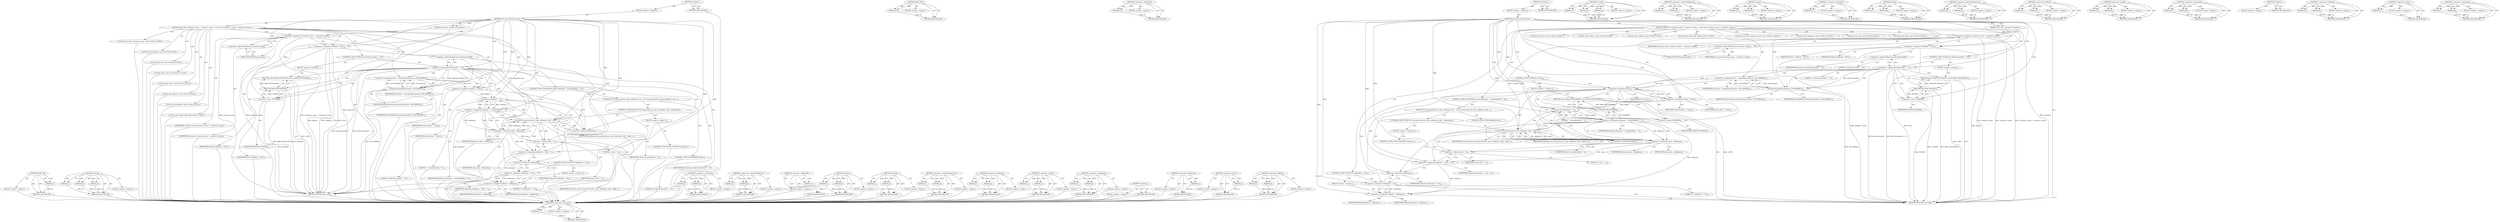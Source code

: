 digraph "&lt;operator&gt;.subtraction" {
vulnerable_127 [label=<(METHOD,ERR_PTR)>];
vulnerable_128 [label=<(PARAM,p1)>];
vulnerable_129 [label=<(BLOCK,&lt;empty&gt;,&lt;empty&gt;)>];
vulnerable_130 [label=<(METHOD_RETURN,ANY)>];
vulnerable_149 [label=<(METHOD,strncmp)>];
vulnerable_150 [label=<(PARAM,p1)>];
vulnerable_151 [label=<(PARAM,p2)>];
vulnerable_152 [label=<(PARAM,p3)>];
vulnerable_153 [label=<(BLOCK,&lt;empty&gt;,&lt;empty&gt;)>];
vulnerable_154 [label=<(METHOD_RETURN,ANY)>];
vulnerable_6 [label=<(METHOD,&lt;global&gt;)<SUB>1</SUB>>];
vulnerable_7 [label=<(BLOCK,&lt;empty&gt;,&lt;empty&gt;)<SUB>1</SUB>>];
vulnerable_8 [label=<(METHOD,drm_load_edid_firmware)<SUB>1</SUB>>];
vulnerable_9 [label=<(PARAM,struct drm_connector *connector)<SUB>1</SUB>>];
vulnerable_10 [label=<(BLOCK,{
	const char *connector_name = connector-&gt;name...,{
	const char *connector_name = connector-&gt;name...)<SUB>2</SUB>>];
vulnerable_11 [label="<(LOCAL,const char* connector_name: char*)<SUB>3</SUB>>"];
vulnerable_12 [label=<(&lt;operator&gt;.assignment,*connector_name = connector-&gt;name)<SUB>3</SUB>>];
vulnerable_13 [label=<(IDENTIFIER,connector_name,*connector_name = connector-&gt;name)<SUB>3</SUB>>];
vulnerable_14 [label=<(&lt;operator&gt;.indirectFieldAccess,connector-&gt;name)<SUB>3</SUB>>];
vulnerable_15 [label=<(IDENTIFIER,connector,*connector_name = connector-&gt;name)<SUB>3</SUB>>];
vulnerable_16 [label=<(FIELD_IDENTIFIER,name,name)<SUB>3</SUB>>];
vulnerable_17 [label="<(LOCAL,char* edidname: char*)<SUB>4</SUB>>"];
vulnerable_18 [label="<(LOCAL,char* last: char*)<SUB>4</SUB>>"];
vulnerable_19 [label="<(LOCAL,char* colon: char*)<SUB>4</SUB>>"];
vulnerable_20 [label="<(LOCAL,char* fwstr: char*)<SUB>4</SUB>>"];
vulnerable_21 [label="<(LOCAL,char* edidstr: char*)<SUB>4</SUB>>"];
vulnerable_22 [label="<(LOCAL,char* fallback: char*)<SUB>4</SUB>>"];
vulnerable_23 [label=<(&lt;operator&gt;.assignment,*fallback = NULL)<SUB>4</SUB>>];
vulnerable_24 [label=<(IDENTIFIER,fallback,*fallback = NULL)<SUB>4</SUB>>];
vulnerable_25 [label=<(IDENTIFIER,NULL,*fallback = NULL)<SUB>4</SUB>>];
vulnerable_26 [label="<(LOCAL,struct edid* edid: edid*)<SUB>5</SUB>>"];
vulnerable_27 [label=<(CONTROL_STRUCTURE,IF,if (edid_firmware[0] == '\0'))<SUB>7</SUB>>];
vulnerable_28 [label=<(&lt;operator&gt;.equals,edid_firmware[0] == '\0')<SUB>7</SUB>>];
vulnerable_29 [label=<(&lt;operator&gt;.indirectIndexAccess,edid_firmware[0])<SUB>7</SUB>>];
vulnerable_30 [label=<(IDENTIFIER,edid_firmware,edid_firmware[0] == '\0')<SUB>7</SUB>>];
vulnerable_31 [label=<(LITERAL,0,edid_firmware[0] == '\0')<SUB>7</SUB>>];
vulnerable_32 [label=<(LITERAL,'\0',edid_firmware[0] == '\0')<SUB>7</SUB>>];
vulnerable_33 [label=<(BLOCK,&lt;empty&gt;,&lt;empty&gt;)<SUB>8</SUB>>];
vulnerable_34 [label=<(RETURN,return ERR_PTR(-ENOENT);,return ERR_PTR(-ENOENT);)<SUB>8</SUB>>];
vulnerable_35 [label=<(ERR_PTR,ERR_PTR(-ENOENT))<SUB>8</SUB>>];
vulnerable_36 [label=<(&lt;operator&gt;.minus,-ENOENT)<SUB>8</SUB>>];
vulnerable_37 [label=<(IDENTIFIER,ENOENT,-ENOENT)<SUB>8</SUB>>];
vulnerable_38 [label=<(&lt;operator&gt;.assignment,fwstr = kstrdup(edid_firmware, GFP_KERNEL))<SUB>18</SUB>>];
vulnerable_39 [label=<(IDENTIFIER,fwstr,fwstr = kstrdup(edid_firmware, GFP_KERNEL))<SUB>18</SUB>>];
vulnerable_40 [label=<(kstrdup,kstrdup(edid_firmware, GFP_KERNEL))<SUB>18</SUB>>];
vulnerable_41 [label=<(IDENTIFIER,edid_firmware,kstrdup(edid_firmware, GFP_KERNEL))<SUB>18</SUB>>];
vulnerable_42 [label=<(IDENTIFIER,GFP_KERNEL,kstrdup(edid_firmware, GFP_KERNEL))<SUB>18</SUB>>];
vulnerable_43 [label=<(&lt;operator&gt;.assignment,edidstr = fwstr)<SUB>19</SUB>>];
vulnerable_44 [label=<(IDENTIFIER,edidstr,edidstr = fwstr)<SUB>19</SUB>>];
vulnerable_45 [label=<(IDENTIFIER,fwstr,edidstr = fwstr)<SUB>19</SUB>>];
vulnerable_46 [label=<(CONTROL_STRUCTURE,WHILE,while ((edidname = strsep(&amp;edidstr, &quot;,&quot;))))<SUB>21</SUB>>];
vulnerable_47 [label=<(&lt;operator&gt;.assignment,edidname = strsep(&amp;edidstr, &quot;,&quot;))<SUB>21</SUB>>];
vulnerable_48 [label=<(IDENTIFIER,edidname,edidname = strsep(&amp;edidstr, &quot;,&quot;))<SUB>21</SUB>>];
vulnerable_49 [label=<(strsep,strsep(&amp;edidstr, &quot;,&quot;))<SUB>21</SUB>>];
vulnerable_50 [label=<(&lt;operator&gt;.addressOf,&amp;edidstr)<SUB>21</SUB>>];
vulnerable_51 [label=<(IDENTIFIER,edidstr,strsep(&amp;edidstr, &quot;,&quot;))<SUB>21</SUB>>];
vulnerable_52 [label=<(LITERAL,&quot;,&quot;,strsep(&amp;edidstr, &quot;,&quot;))<SUB>21</SUB>>];
vulnerable_53 [label=<(BLOCK,{
			if (strncmp(connector_name, edidname, colo...,{
			if (strncmp(connector_name, edidname, colo...)<SUB>21</SUB>>];
vulnerable_54 [label=<(CONTROL_STRUCTURE,IF,if (strncmp(connector_name, edidname, colon - edidname)))<SUB>22</SUB>>];
vulnerable_55 [label=<(strncmp,strncmp(connector_name, edidname, colon - edidn...)<SUB>22</SUB>>];
vulnerable_56 [label=<(IDENTIFIER,connector_name,strncmp(connector_name, edidname, colon - edidn...)<SUB>22</SUB>>];
vulnerable_57 [label=<(IDENTIFIER,edidname,strncmp(connector_name, edidname, colon - edidn...)<SUB>22</SUB>>];
vulnerable_58 [label=<(&lt;operator&gt;.subtraction,colon - edidname)<SUB>22</SUB>>];
vulnerable_59 [label=<(IDENTIFIER,colon,colon - edidname)<SUB>22</SUB>>];
vulnerable_60 [label=<(IDENTIFIER,edidname,colon - edidname)<SUB>22</SUB>>];
vulnerable_61 [label=<(BLOCK,&lt;empty&gt;,&lt;empty&gt;)<SUB>23</SUB>>];
vulnerable_62 [label=<(CONTROL_STRUCTURE,CONTINUE,continue;)<SUB>23</SUB>>];
vulnerable_63 [label=<(&lt;operator&gt;.assignment,edidname = colon + 1)<SUB>24</SUB>>];
vulnerable_64 [label=<(IDENTIFIER,edidname,edidname = colon + 1)<SUB>24</SUB>>];
vulnerable_65 [label=<(&lt;operator&gt;.addition,colon + 1)<SUB>24</SUB>>];
vulnerable_66 [label=<(IDENTIFIER,colon,colon + 1)<SUB>24</SUB>>];
vulnerable_67 [label=<(LITERAL,1,colon + 1)<SUB>24</SUB>>];
vulnerable_68 [label=<(CONTROL_STRUCTURE,BREAK,break;)<SUB>25</SUB>>];
vulnerable_69 [label=<(CONTROL_STRUCTURE,IF,if (*edidname != '\0'))<SUB>28</SUB>>];
vulnerable_70 [label=<(&lt;operator&gt;.notEquals,*edidname != '\0')<SUB>28</SUB>>];
vulnerable_71 [label=<(&lt;operator&gt;.indirection,*edidname)<SUB>28</SUB>>];
vulnerable_72 [label=<(IDENTIFIER,edidname,*edidname != '\0')<SUB>28</SUB>>];
vulnerable_73 [label=<(LITERAL,'\0',*edidname != '\0')<SUB>28</SUB>>];
vulnerable_74 [label=<(BLOCK,&lt;empty&gt;,&lt;empty&gt;)<SUB>29</SUB>>];
vulnerable_75 [label=<(&lt;operator&gt;.assignment,fallback = edidname)<SUB>29</SUB>>];
vulnerable_76 [label=<(IDENTIFIER,fallback,fallback = edidname)<SUB>29</SUB>>];
vulnerable_77 [label=<(IDENTIFIER,edidname,fallback = edidname)<SUB>29</SUB>>];
vulnerable_78 [label=<(METHOD_RETURN,struct edid)<SUB>1</SUB>>];
vulnerable_80 [label=<(METHOD_RETURN,ANY)<SUB>1</SUB>>];
vulnerable_155 [label=<(METHOD,&lt;operator&gt;.subtraction)>];
vulnerable_156 [label=<(PARAM,p1)>];
vulnerable_157 [label=<(PARAM,p2)>];
vulnerable_158 [label=<(BLOCK,&lt;empty&gt;,&lt;empty&gt;)>];
vulnerable_159 [label=<(METHOD_RETURN,ANY)>];
vulnerable_112 [label=<(METHOD,&lt;operator&gt;.indirectFieldAccess)>];
vulnerable_113 [label=<(PARAM,p1)>];
vulnerable_114 [label=<(PARAM,p2)>];
vulnerable_115 [label=<(BLOCK,&lt;empty&gt;,&lt;empty&gt;)>];
vulnerable_116 [label=<(METHOD_RETURN,ANY)>];
vulnerable_145 [label=<(METHOD,&lt;operator&gt;.addressOf)>];
vulnerable_146 [label=<(PARAM,p1)>];
vulnerable_147 [label=<(BLOCK,&lt;empty&gt;,&lt;empty&gt;)>];
vulnerable_148 [label=<(METHOD_RETURN,ANY)>];
vulnerable_140 [label=<(METHOD,strsep)>];
vulnerable_141 [label=<(PARAM,p1)>];
vulnerable_142 [label=<(PARAM,p2)>];
vulnerable_143 [label=<(BLOCK,&lt;empty&gt;,&lt;empty&gt;)>];
vulnerable_144 [label=<(METHOD_RETURN,ANY)>];
vulnerable_135 [label=<(METHOD,kstrdup)>];
vulnerable_136 [label=<(PARAM,p1)>];
vulnerable_137 [label=<(PARAM,p2)>];
vulnerable_138 [label=<(BLOCK,&lt;empty&gt;,&lt;empty&gt;)>];
vulnerable_139 [label=<(METHOD_RETURN,ANY)>];
vulnerable_122 [label=<(METHOD,&lt;operator&gt;.indirectIndexAccess)>];
vulnerable_123 [label=<(PARAM,p1)>];
vulnerable_124 [label=<(PARAM,p2)>];
vulnerable_125 [label=<(BLOCK,&lt;empty&gt;,&lt;empty&gt;)>];
vulnerable_126 [label=<(METHOD_RETURN,ANY)>];
vulnerable_165 [label=<(METHOD,&lt;operator&gt;.notEquals)>];
vulnerable_166 [label=<(PARAM,p1)>];
vulnerable_167 [label=<(PARAM,p2)>];
vulnerable_168 [label=<(BLOCK,&lt;empty&gt;,&lt;empty&gt;)>];
vulnerable_169 [label=<(METHOD_RETURN,ANY)>];
vulnerable_117 [label=<(METHOD,&lt;operator&gt;.equals)>];
vulnerable_118 [label=<(PARAM,p1)>];
vulnerable_119 [label=<(PARAM,p2)>];
vulnerable_120 [label=<(BLOCK,&lt;empty&gt;,&lt;empty&gt;)>];
vulnerable_121 [label=<(METHOD_RETURN,ANY)>];
vulnerable_107 [label=<(METHOD,&lt;operator&gt;.assignment)>];
vulnerable_108 [label=<(PARAM,p1)>];
vulnerable_109 [label=<(PARAM,p2)>];
vulnerable_110 [label=<(BLOCK,&lt;empty&gt;,&lt;empty&gt;)>];
vulnerable_111 [label=<(METHOD_RETURN,ANY)>];
vulnerable_101 [label=<(METHOD,&lt;global&gt;)<SUB>1</SUB>>];
vulnerable_102 [label=<(BLOCK,&lt;empty&gt;,&lt;empty&gt;)>];
vulnerable_103 [label=<(METHOD_RETURN,ANY)>];
vulnerable_170 [label=<(METHOD,&lt;operator&gt;.indirection)>];
vulnerable_171 [label=<(PARAM,p1)>];
vulnerable_172 [label=<(BLOCK,&lt;empty&gt;,&lt;empty&gt;)>];
vulnerable_173 [label=<(METHOD_RETURN,ANY)>];
vulnerable_131 [label=<(METHOD,&lt;operator&gt;.minus)>];
vulnerable_132 [label=<(PARAM,p1)>];
vulnerable_133 [label=<(BLOCK,&lt;empty&gt;,&lt;empty&gt;)>];
vulnerable_134 [label=<(METHOD_RETURN,ANY)>];
vulnerable_160 [label=<(METHOD,&lt;operator&gt;.addition)>];
vulnerable_161 [label=<(PARAM,p1)>];
vulnerable_162 [label=<(PARAM,p2)>];
vulnerable_163 [label=<(BLOCK,&lt;empty&gt;,&lt;empty&gt;)>];
vulnerable_164 [label=<(METHOD_RETURN,ANY)>];
fixed_182 [label=<(METHOD,&lt;operator&gt;.indirection)>];
fixed_183 [label=<(PARAM,p1)>];
fixed_184 [label=<(BLOCK,&lt;empty&gt;,&lt;empty&gt;)>];
fixed_185 [label=<(METHOD_RETURN,ANY)>];
fixed_135 [label=<(METHOD,ERR_PTR)>];
fixed_136 [label=<(PARAM,p1)>];
fixed_137 [label=<(BLOCK,&lt;empty&gt;,&lt;empty&gt;)>];
fixed_138 [label=<(METHOD_RETURN,ANY)>];
fixed_157 [label=<(METHOD,&lt;operator&gt;.addressOf)>];
fixed_158 [label=<(PARAM,p1)>];
fixed_159 [label=<(BLOCK,&lt;empty&gt;,&lt;empty&gt;)>];
fixed_160 [label=<(METHOD_RETURN,ANY)>];
fixed_6 [label=<(METHOD,&lt;global&gt;)<SUB>1</SUB>>];
fixed_7 [label=<(BLOCK,&lt;empty&gt;,&lt;empty&gt;)<SUB>1</SUB>>];
fixed_8 [label=<(METHOD,drm_load_edid_firmware)<SUB>1</SUB>>];
fixed_9 [label=<(PARAM,struct drm_connector *connector)<SUB>1</SUB>>];
fixed_10 [label=<(BLOCK,{
	const char *connector_name = connector-&gt;name...,{
	const char *connector_name = connector-&gt;name...)<SUB>2</SUB>>];
fixed_11 [label="<(LOCAL,const char* connector_name: char*)<SUB>3</SUB>>"];
fixed_12 [label=<(&lt;operator&gt;.assignment,*connector_name = connector-&gt;name)<SUB>3</SUB>>];
fixed_13 [label=<(IDENTIFIER,connector_name,*connector_name = connector-&gt;name)<SUB>3</SUB>>];
fixed_14 [label=<(&lt;operator&gt;.indirectFieldAccess,connector-&gt;name)<SUB>3</SUB>>];
fixed_15 [label=<(IDENTIFIER,connector,*connector_name = connector-&gt;name)<SUB>3</SUB>>];
fixed_16 [label=<(FIELD_IDENTIFIER,name,name)<SUB>3</SUB>>];
fixed_17 [label="<(LOCAL,char* edidname: char*)<SUB>4</SUB>>"];
fixed_18 [label="<(LOCAL,char* last: char*)<SUB>4</SUB>>"];
fixed_19 [label="<(LOCAL,char* colon: char*)<SUB>4</SUB>>"];
fixed_20 [label="<(LOCAL,char* fwstr: char*)<SUB>4</SUB>>"];
fixed_21 [label="<(LOCAL,char* edidstr: char*)<SUB>4</SUB>>"];
fixed_22 [label="<(LOCAL,char* fallback: char*)<SUB>4</SUB>>"];
fixed_23 [label=<(&lt;operator&gt;.assignment,*fallback = NULL)<SUB>4</SUB>>];
fixed_24 [label=<(IDENTIFIER,fallback,*fallback = NULL)<SUB>4</SUB>>];
fixed_25 [label=<(IDENTIFIER,NULL,*fallback = NULL)<SUB>4</SUB>>];
fixed_26 [label="<(LOCAL,struct edid* edid: edid*)<SUB>5</SUB>>"];
fixed_27 [label=<(CONTROL_STRUCTURE,IF,if (edid_firmware[0] == '\0'))<SUB>7</SUB>>];
fixed_28 [label=<(&lt;operator&gt;.equals,edid_firmware[0] == '\0')<SUB>7</SUB>>];
fixed_29 [label=<(&lt;operator&gt;.indirectIndexAccess,edid_firmware[0])<SUB>7</SUB>>];
fixed_30 [label=<(IDENTIFIER,edid_firmware,edid_firmware[0] == '\0')<SUB>7</SUB>>];
fixed_31 [label=<(LITERAL,0,edid_firmware[0] == '\0')<SUB>7</SUB>>];
fixed_32 [label=<(LITERAL,'\0',edid_firmware[0] == '\0')<SUB>7</SUB>>];
fixed_33 [label=<(BLOCK,&lt;empty&gt;,&lt;empty&gt;)<SUB>8</SUB>>];
fixed_34 [label=<(RETURN,return ERR_PTR(-ENOENT);,return ERR_PTR(-ENOENT);)<SUB>8</SUB>>];
fixed_35 [label=<(ERR_PTR,ERR_PTR(-ENOENT))<SUB>8</SUB>>];
fixed_36 [label=<(&lt;operator&gt;.minus,-ENOENT)<SUB>8</SUB>>];
fixed_37 [label=<(IDENTIFIER,ENOENT,-ENOENT)<SUB>8</SUB>>];
fixed_38 [label=<(&lt;operator&gt;.assignment,fwstr = kstrdup(edid_firmware, GFP_KERNEL))<SUB>18</SUB>>];
fixed_39 [label=<(IDENTIFIER,fwstr,fwstr = kstrdup(edid_firmware, GFP_KERNEL))<SUB>18</SUB>>];
fixed_40 [label=<(kstrdup,kstrdup(edid_firmware, GFP_KERNEL))<SUB>18</SUB>>];
fixed_41 [label=<(IDENTIFIER,edid_firmware,kstrdup(edid_firmware, GFP_KERNEL))<SUB>18</SUB>>];
fixed_42 [label=<(IDENTIFIER,GFP_KERNEL,kstrdup(edid_firmware, GFP_KERNEL))<SUB>18</SUB>>];
fixed_43 [label=<(CONTROL_STRUCTURE,IF,if (!fwstr))<SUB>19</SUB>>];
fixed_44 [label=<(&lt;operator&gt;.logicalNot,!fwstr)<SUB>19</SUB>>];
fixed_45 [label=<(IDENTIFIER,fwstr,!fwstr)<SUB>19</SUB>>];
fixed_46 [label=<(BLOCK,&lt;empty&gt;,&lt;empty&gt;)<SUB>20</SUB>>];
fixed_47 [label=<(RETURN,return ERR_PTR(-ENOMEM);,return ERR_PTR(-ENOMEM);)<SUB>20</SUB>>];
fixed_48 [label=<(ERR_PTR,ERR_PTR(-ENOMEM))<SUB>20</SUB>>];
fixed_49 [label=<(&lt;operator&gt;.minus,-ENOMEM)<SUB>20</SUB>>];
fixed_50 [label=<(IDENTIFIER,ENOMEM,-ENOMEM)<SUB>20</SUB>>];
fixed_51 [label=<(&lt;operator&gt;.assignment,edidstr = fwstr)<SUB>21</SUB>>];
fixed_52 [label=<(IDENTIFIER,edidstr,edidstr = fwstr)<SUB>21</SUB>>];
fixed_53 [label=<(IDENTIFIER,fwstr,edidstr = fwstr)<SUB>21</SUB>>];
fixed_54 [label=<(CONTROL_STRUCTURE,WHILE,while ((edidname = strsep(&amp;edidstr, &quot;,&quot;))))<SUB>23</SUB>>];
fixed_55 [label=<(&lt;operator&gt;.assignment,edidname = strsep(&amp;edidstr, &quot;,&quot;))<SUB>23</SUB>>];
fixed_56 [label=<(IDENTIFIER,edidname,edidname = strsep(&amp;edidstr, &quot;,&quot;))<SUB>23</SUB>>];
fixed_57 [label=<(strsep,strsep(&amp;edidstr, &quot;,&quot;))<SUB>23</SUB>>];
fixed_58 [label=<(&lt;operator&gt;.addressOf,&amp;edidstr)<SUB>23</SUB>>];
fixed_59 [label=<(IDENTIFIER,edidstr,strsep(&amp;edidstr, &quot;,&quot;))<SUB>23</SUB>>];
fixed_60 [label=<(LITERAL,&quot;,&quot;,strsep(&amp;edidstr, &quot;,&quot;))<SUB>23</SUB>>];
fixed_61 [label=<(BLOCK,{
			if (strncmp(connector_name, edidname, colo...,{
			if (strncmp(connector_name, edidname, colo...)<SUB>23</SUB>>];
fixed_62 [label=<(CONTROL_STRUCTURE,IF,if (strncmp(connector_name, edidname, colon - edidname)))<SUB>24</SUB>>];
fixed_63 [label=<(strncmp,strncmp(connector_name, edidname, colon - edidn...)<SUB>24</SUB>>];
fixed_64 [label=<(IDENTIFIER,connector_name,strncmp(connector_name, edidname, colon - edidn...)<SUB>24</SUB>>];
fixed_65 [label=<(IDENTIFIER,edidname,strncmp(connector_name, edidname, colon - edidn...)<SUB>24</SUB>>];
fixed_66 [label=<(&lt;operator&gt;.subtraction,colon - edidname)<SUB>24</SUB>>];
fixed_67 [label=<(IDENTIFIER,colon,colon - edidname)<SUB>24</SUB>>];
fixed_68 [label=<(IDENTIFIER,edidname,colon - edidname)<SUB>24</SUB>>];
fixed_69 [label=<(BLOCK,&lt;empty&gt;,&lt;empty&gt;)<SUB>25</SUB>>];
fixed_70 [label=<(CONTROL_STRUCTURE,CONTINUE,continue;)<SUB>25</SUB>>];
fixed_71 [label=<(&lt;operator&gt;.assignment,edidname = colon + 1)<SUB>26</SUB>>];
fixed_72 [label=<(IDENTIFIER,edidname,edidname = colon + 1)<SUB>26</SUB>>];
fixed_73 [label=<(&lt;operator&gt;.addition,colon + 1)<SUB>26</SUB>>];
fixed_74 [label=<(IDENTIFIER,colon,colon + 1)<SUB>26</SUB>>];
fixed_75 [label=<(LITERAL,1,colon + 1)<SUB>26</SUB>>];
fixed_76 [label=<(CONTROL_STRUCTURE,BREAK,break;)<SUB>27</SUB>>];
fixed_77 [label=<(CONTROL_STRUCTURE,IF,if (*edidname != '\0'))<SUB>30</SUB>>];
fixed_78 [label=<(&lt;operator&gt;.notEquals,*edidname != '\0')<SUB>30</SUB>>];
fixed_79 [label=<(&lt;operator&gt;.indirection,*edidname)<SUB>30</SUB>>];
fixed_80 [label=<(IDENTIFIER,edidname,*edidname != '\0')<SUB>30</SUB>>];
fixed_81 [label=<(LITERAL,'\0',*edidname != '\0')<SUB>30</SUB>>];
fixed_82 [label=<(BLOCK,&lt;empty&gt;,&lt;empty&gt;)<SUB>31</SUB>>];
fixed_83 [label=<(&lt;operator&gt;.assignment,fallback = edidname)<SUB>31</SUB>>];
fixed_84 [label=<(IDENTIFIER,fallback,fallback = edidname)<SUB>31</SUB>>];
fixed_85 [label=<(IDENTIFIER,edidname,fallback = edidname)<SUB>31</SUB>>];
fixed_86 [label=<(METHOD_RETURN,struct edid)<SUB>1</SUB>>];
fixed_88 [label=<(METHOD_RETURN,ANY)<SUB>1</SUB>>];
fixed_161 [label=<(METHOD,strncmp)>];
fixed_162 [label=<(PARAM,p1)>];
fixed_163 [label=<(PARAM,p2)>];
fixed_164 [label=<(PARAM,p3)>];
fixed_165 [label=<(BLOCK,&lt;empty&gt;,&lt;empty&gt;)>];
fixed_166 [label=<(METHOD_RETURN,ANY)>];
fixed_120 [label=<(METHOD,&lt;operator&gt;.indirectFieldAccess)>];
fixed_121 [label=<(PARAM,p1)>];
fixed_122 [label=<(PARAM,p2)>];
fixed_123 [label=<(BLOCK,&lt;empty&gt;,&lt;empty&gt;)>];
fixed_124 [label=<(METHOD_RETURN,ANY)>];
fixed_152 [label=<(METHOD,strsep)>];
fixed_153 [label=<(PARAM,p1)>];
fixed_154 [label=<(PARAM,p2)>];
fixed_155 [label=<(BLOCK,&lt;empty&gt;,&lt;empty&gt;)>];
fixed_156 [label=<(METHOD_RETURN,ANY)>];
fixed_148 [label=<(METHOD,&lt;operator&gt;.logicalNot)>];
fixed_149 [label=<(PARAM,p1)>];
fixed_150 [label=<(BLOCK,&lt;empty&gt;,&lt;empty&gt;)>];
fixed_151 [label=<(METHOD_RETURN,ANY)>];
fixed_143 [label=<(METHOD,kstrdup)>];
fixed_144 [label=<(PARAM,p1)>];
fixed_145 [label=<(PARAM,p2)>];
fixed_146 [label=<(BLOCK,&lt;empty&gt;,&lt;empty&gt;)>];
fixed_147 [label=<(METHOD_RETURN,ANY)>];
fixed_130 [label=<(METHOD,&lt;operator&gt;.indirectIndexAccess)>];
fixed_131 [label=<(PARAM,p1)>];
fixed_132 [label=<(PARAM,p2)>];
fixed_133 [label=<(BLOCK,&lt;empty&gt;,&lt;empty&gt;)>];
fixed_134 [label=<(METHOD_RETURN,ANY)>];
fixed_172 [label=<(METHOD,&lt;operator&gt;.addition)>];
fixed_173 [label=<(PARAM,p1)>];
fixed_174 [label=<(PARAM,p2)>];
fixed_175 [label=<(BLOCK,&lt;empty&gt;,&lt;empty&gt;)>];
fixed_176 [label=<(METHOD_RETURN,ANY)>];
fixed_125 [label=<(METHOD,&lt;operator&gt;.equals)>];
fixed_126 [label=<(PARAM,p1)>];
fixed_127 [label=<(PARAM,p2)>];
fixed_128 [label=<(BLOCK,&lt;empty&gt;,&lt;empty&gt;)>];
fixed_129 [label=<(METHOD_RETURN,ANY)>];
fixed_115 [label=<(METHOD,&lt;operator&gt;.assignment)>];
fixed_116 [label=<(PARAM,p1)>];
fixed_117 [label=<(PARAM,p2)>];
fixed_118 [label=<(BLOCK,&lt;empty&gt;,&lt;empty&gt;)>];
fixed_119 [label=<(METHOD_RETURN,ANY)>];
fixed_109 [label=<(METHOD,&lt;global&gt;)<SUB>1</SUB>>];
fixed_110 [label=<(BLOCK,&lt;empty&gt;,&lt;empty&gt;)>];
fixed_111 [label=<(METHOD_RETURN,ANY)>];
fixed_177 [label=<(METHOD,&lt;operator&gt;.notEquals)>];
fixed_178 [label=<(PARAM,p1)>];
fixed_179 [label=<(PARAM,p2)>];
fixed_180 [label=<(BLOCK,&lt;empty&gt;,&lt;empty&gt;)>];
fixed_181 [label=<(METHOD_RETURN,ANY)>];
fixed_139 [label=<(METHOD,&lt;operator&gt;.minus)>];
fixed_140 [label=<(PARAM,p1)>];
fixed_141 [label=<(BLOCK,&lt;empty&gt;,&lt;empty&gt;)>];
fixed_142 [label=<(METHOD_RETURN,ANY)>];
fixed_167 [label=<(METHOD,&lt;operator&gt;.subtraction)>];
fixed_168 [label=<(PARAM,p1)>];
fixed_169 [label=<(PARAM,p2)>];
fixed_170 [label=<(BLOCK,&lt;empty&gt;,&lt;empty&gt;)>];
fixed_171 [label=<(METHOD_RETURN,ANY)>];
vulnerable_127 -> vulnerable_128  [key=0, label="AST: "];
vulnerable_127 -> vulnerable_128  [key=1, label="DDG: "];
vulnerable_127 -> vulnerable_129  [key=0, label="AST: "];
vulnerable_127 -> vulnerable_130  [key=0, label="AST: "];
vulnerable_127 -> vulnerable_130  [key=1, label="CFG: "];
vulnerable_128 -> vulnerable_130  [key=0, label="DDG: p1"];
vulnerable_129 -> fixed_182  [key=0];
vulnerable_130 -> fixed_182  [key=0];
vulnerable_149 -> vulnerable_150  [key=0, label="AST: "];
vulnerable_149 -> vulnerable_150  [key=1, label="DDG: "];
vulnerable_149 -> vulnerable_153  [key=0, label="AST: "];
vulnerable_149 -> vulnerable_151  [key=0, label="AST: "];
vulnerable_149 -> vulnerable_151  [key=1, label="DDG: "];
vulnerable_149 -> vulnerable_154  [key=0, label="AST: "];
vulnerable_149 -> vulnerable_154  [key=1, label="CFG: "];
vulnerable_149 -> vulnerable_152  [key=0, label="AST: "];
vulnerable_149 -> vulnerable_152  [key=1, label="DDG: "];
vulnerable_150 -> vulnerable_154  [key=0, label="DDG: p1"];
vulnerable_151 -> vulnerable_154  [key=0, label="DDG: p2"];
vulnerable_152 -> vulnerable_154  [key=0, label="DDG: p3"];
vulnerable_153 -> fixed_182  [key=0];
vulnerable_154 -> fixed_182  [key=0];
vulnerable_6 -> vulnerable_7  [key=0, label="AST: "];
vulnerable_6 -> vulnerable_80  [key=0, label="AST: "];
vulnerable_6 -> vulnerable_80  [key=1, label="CFG: "];
vulnerable_7 -> vulnerable_8  [key=0, label="AST: "];
vulnerable_8 -> vulnerable_9  [key=0, label="AST: "];
vulnerable_8 -> vulnerable_9  [key=1, label="DDG: "];
vulnerable_8 -> vulnerable_10  [key=0, label="AST: "];
vulnerable_8 -> vulnerable_78  [key=0, label="AST: "];
vulnerable_8 -> vulnerable_16  [key=0, label="CFG: "];
vulnerable_8 -> vulnerable_23  [key=0, label="DDG: "];
vulnerable_8 -> vulnerable_43  [key=0, label="DDG: "];
vulnerable_8 -> vulnerable_28  [key=0, label="DDG: "];
vulnerable_8 -> vulnerable_40  [key=0, label="DDG: "];
vulnerable_8 -> vulnerable_63  [key=0, label="DDG: "];
vulnerable_8 -> vulnerable_70  [key=0, label="DDG: "];
vulnerable_8 -> vulnerable_75  [key=0, label="DDG: "];
vulnerable_8 -> vulnerable_49  [key=0, label="DDG: "];
vulnerable_8 -> vulnerable_55  [key=0, label="DDG: "];
vulnerable_8 -> vulnerable_65  [key=0, label="DDG: "];
vulnerable_8 -> vulnerable_36  [key=0, label="DDG: "];
vulnerable_8 -> vulnerable_58  [key=0, label="DDG: "];
vulnerable_9 -> vulnerable_78  [key=0, label="DDG: connector"];
vulnerable_9 -> vulnerable_12  [key=0, label="DDG: connector"];
vulnerable_10 -> vulnerable_11  [key=0, label="AST: "];
vulnerable_10 -> vulnerable_12  [key=0, label="AST: "];
vulnerable_10 -> vulnerable_17  [key=0, label="AST: "];
vulnerable_10 -> vulnerable_18  [key=0, label="AST: "];
vulnerable_10 -> vulnerable_19  [key=0, label="AST: "];
vulnerable_10 -> vulnerable_20  [key=0, label="AST: "];
vulnerable_10 -> vulnerable_21  [key=0, label="AST: "];
vulnerable_10 -> vulnerable_22  [key=0, label="AST: "];
vulnerable_10 -> vulnerable_23  [key=0, label="AST: "];
vulnerable_10 -> vulnerable_26  [key=0, label="AST: "];
vulnerable_10 -> vulnerable_27  [key=0, label="AST: "];
vulnerable_10 -> vulnerable_38  [key=0, label="AST: "];
vulnerable_10 -> vulnerable_43  [key=0, label="AST: "];
vulnerable_10 -> vulnerable_46  [key=0, label="AST: "];
vulnerable_10 -> vulnerable_69  [key=0, label="AST: "];
vulnerable_11 -> fixed_182  [key=0];
vulnerable_12 -> vulnerable_13  [key=0, label="AST: "];
vulnerable_12 -> vulnerable_14  [key=0, label="AST: "];
vulnerable_12 -> vulnerable_23  [key=0, label="CFG: "];
vulnerable_12 -> vulnerable_78  [key=0, label="DDG: connector_name"];
vulnerable_12 -> vulnerable_78  [key=1, label="DDG: connector-&gt;name"];
vulnerable_12 -> vulnerable_78  [key=2, label="DDG: *connector_name = connector-&gt;name"];
vulnerable_12 -> vulnerable_55  [key=0, label="DDG: connector_name"];
vulnerable_13 -> fixed_182  [key=0];
vulnerable_14 -> vulnerable_15  [key=0, label="AST: "];
vulnerable_14 -> vulnerable_16  [key=0, label="AST: "];
vulnerable_14 -> vulnerable_12  [key=0, label="CFG: "];
vulnerable_15 -> fixed_182  [key=0];
vulnerable_16 -> vulnerable_14  [key=0, label="CFG: "];
vulnerable_17 -> fixed_182  [key=0];
vulnerable_18 -> fixed_182  [key=0];
vulnerable_19 -> fixed_182  [key=0];
vulnerable_20 -> fixed_182  [key=0];
vulnerable_21 -> fixed_182  [key=0];
vulnerable_22 -> fixed_182  [key=0];
vulnerable_23 -> vulnerable_24  [key=0, label="AST: "];
vulnerable_23 -> vulnerable_25  [key=0, label="AST: "];
vulnerable_23 -> vulnerable_29  [key=0, label="CFG: "];
vulnerable_23 -> vulnerable_78  [key=0, label="DDG: fallback"];
vulnerable_23 -> vulnerable_78  [key=1, label="DDG: *fallback = NULL"];
vulnerable_23 -> vulnerable_78  [key=2, label="DDG: NULL"];
vulnerable_24 -> fixed_182  [key=0];
vulnerable_25 -> fixed_182  [key=0];
vulnerable_26 -> fixed_182  [key=0];
vulnerable_27 -> vulnerable_28  [key=0, label="AST: "];
vulnerable_27 -> vulnerable_33  [key=0, label="AST: "];
vulnerable_28 -> vulnerable_29  [key=0, label="AST: "];
vulnerable_28 -> vulnerable_32  [key=0, label="AST: "];
vulnerable_28 -> vulnerable_36  [key=0, label="CFG: "];
vulnerable_28 -> vulnerable_36  [key=1, label="CDG: "];
vulnerable_28 -> vulnerable_40  [key=0, label="CFG: "];
vulnerable_28 -> vulnerable_40  [key=1, label="DDG: edid_firmware[0]"];
vulnerable_28 -> vulnerable_40  [key=2, label="CDG: "];
vulnerable_28 -> vulnerable_78  [key=0, label="DDG: edid_firmware[0]"];
vulnerable_28 -> vulnerable_78  [key=1, label="DDG: edid_firmware[0] == '\0'"];
vulnerable_28 -> vulnerable_47  [key=0, label="CDG: "];
vulnerable_28 -> vulnerable_34  [key=0, label="CDG: "];
vulnerable_28 -> vulnerable_49  [key=0, label="CDG: "];
vulnerable_28 -> vulnerable_71  [key=0, label="CDG: "];
vulnerable_28 -> vulnerable_38  [key=0, label="CDG: "];
vulnerable_28 -> vulnerable_70  [key=0, label="CDG: "];
vulnerable_28 -> vulnerable_50  [key=0, label="CDG: "];
vulnerable_28 -> vulnerable_35  [key=0, label="CDG: "];
vulnerable_28 -> vulnerable_43  [key=0, label="CDG: "];
vulnerable_29 -> vulnerable_30  [key=0, label="AST: "];
vulnerable_29 -> vulnerable_31  [key=0, label="AST: "];
vulnerable_29 -> vulnerable_28  [key=0, label="CFG: "];
vulnerable_30 -> fixed_182  [key=0];
vulnerable_31 -> fixed_182  [key=0];
vulnerable_32 -> fixed_182  [key=0];
vulnerable_33 -> vulnerable_34  [key=0, label="AST: "];
vulnerable_34 -> vulnerable_35  [key=0, label="AST: "];
vulnerable_34 -> vulnerable_78  [key=0, label="CFG: "];
vulnerable_34 -> vulnerable_78  [key=1, label="DDG: &lt;RET&gt;"];
vulnerable_35 -> vulnerable_36  [key=0, label="AST: "];
vulnerable_35 -> vulnerable_34  [key=0, label="CFG: "];
vulnerable_35 -> vulnerable_34  [key=1, label="DDG: ERR_PTR(-ENOENT)"];
vulnerable_35 -> vulnerable_78  [key=0, label="DDG: -ENOENT"];
vulnerable_35 -> vulnerable_78  [key=1, label="DDG: ERR_PTR(-ENOENT)"];
vulnerable_36 -> vulnerable_37  [key=0, label="AST: "];
vulnerable_36 -> vulnerable_35  [key=0, label="CFG: "];
vulnerable_36 -> vulnerable_35  [key=1, label="DDG: ENOENT"];
vulnerable_36 -> vulnerable_78  [key=0, label="DDG: ENOENT"];
vulnerable_37 -> fixed_182  [key=0];
vulnerable_38 -> vulnerable_39  [key=0, label="AST: "];
vulnerable_38 -> vulnerable_40  [key=0, label="AST: "];
vulnerable_38 -> vulnerable_43  [key=0, label="CFG: "];
vulnerable_38 -> vulnerable_43  [key=1, label="DDG: fwstr"];
vulnerable_39 -> fixed_182  [key=0];
vulnerable_40 -> vulnerable_41  [key=0, label="AST: "];
vulnerable_40 -> vulnerable_42  [key=0, label="AST: "];
vulnerable_40 -> vulnerable_38  [key=0, label="CFG: "];
vulnerable_40 -> vulnerable_38  [key=1, label="DDG: edid_firmware"];
vulnerable_40 -> vulnerable_38  [key=2, label="DDG: GFP_KERNEL"];
vulnerable_40 -> vulnerable_78  [key=0, label="DDG: GFP_KERNEL"];
vulnerable_41 -> fixed_182  [key=0];
vulnerable_42 -> fixed_182  [key=0];
vulnerable_43 -> vulnerable_44  [key=0, label="AST: "];
vulnerable_43 -> vulnerable_45  [key=0, label="AST: "];
vulnerable_43 -> vulnerable_50  [key=0, label="CFG: "];
vulnerable_43 -> vulnerable_49  [key=0, label="DDG: edidstr"];
vulnerable_44 -> fixed_182  [key=0];
vulnerable_45 -> fixed_182  [key=0];
vulnerable_46 -> vulnerable_47  [key=0, label="AST: "];
vulnerable_46 -> vulnerable_53  [key=0, label="AST: "];
vulnerable_47 -> vulnerable_48  [key=0, label="AST: "];
vulnerable_47 -> vulnerable_49  [key=0, label="AST: "];
vulnerable_47 -> vulnerable_58  [key=0, label="CFG: "];
vulnerable_47 -> vulnerable_58  [key=1, label="DDG: edidname"];
vulnerable_47 -> vulnerable_58  [key=2, label="CDG: "];
vulnerable_47 -> vulnerable_71  [key=0, label="CFG: "];
vulnerable_47 -> vulnerable_75  [key=0, label="DDG: edidname"];
vulnerable_47 -> vulnerable_55  [key=0, label="CDG: "];
vulnerable_48 -> fixed_182  [key=0];
vulnerable_49 -> vulnerable_50  [key=0, label="AST: "];
vulnerable_49 -> vulnerable_52  [key=0, label="AST: "];
vulnerable_49 -> vulnerable_47  [key=0, label="CFG: "];
vulnerable_49 -> vulnerable_47  [key=1, label="DDG: &amp;edidstr"];
vulnerable_49 -> vulnerable_47  [key=2, label="DDG: &quot;,&quot;"];
vulnerable_50 -> vulnerable_51  [key=0, label="AST: "];
vulnerable_50 -> vulnerable_49  [key=0, label="CFG: "];
vulnerable_51 -> fixed_182  [key=0];
vulnerable_52 -> fixed_182  [key=0];
vulnerable_53 -> vulnerable_54  [key=0, label="AST: "];
vulnerable_53 -> vulnerable_63  [key=0, label="AST: "];
vulnerable_53 -> vulnerable_68  [key=0, label="AST: "];
vulnerable_54 -> vulnerable_55  [key=0, label="AST: "];
vulnerable_54 -> vulnerable_61  [key=0, label="AST: "];
vulnerable_55 -> vulnerable_56  [key=0, label="AST: "];
vulnerable_55 -> vulnerable_57  [key=0, label="AST: "];
vulnerable_55 -> vulnerable_58  [key=0, label="AST: "];
vulnerable_55 -> vulnerable_50  [key=0, label="CFG: "];
vulnerable_55 -> vulnerable_50  [key=1, label="CDG: "];
vulnerable_55 -> vulnerable_65  [key=0, label="CFG: "];
vulnerable_55 -> vulnerable_65  [key=1, label="CDG: "];
vulnerable_55 -> vulnerable_47  [key=0, label="CDG: "];
vulnerable_55 -> vulnerable_49  [key=0, label="CDG: "];
vulnerable_55 -> vulnerable_63  [key=0, label="CDG: "];
vulnerable_56 -> fixed_182  [key=0];
vulnerable_57 -> fixed_182  [key=0];
vulnerable_58 -> vulnerable_59  [key=0, label="AST: "];
vulnerable_58 -> vulnerable_60  [key=0, label="AST: "];
vulnerable_58 -> vulnerable_55  [key=0, label="CFG: "];
vulnerable_58 -> vulnerable_55  [key=1, label="DDG: edidname"];
vulnerable_58 -> vulnerable_55  [key=2, label="DDG: colon"];
vulnerable_58 -> vulnerable_63  [key=0, label="DDG: colon"];
vulnerable_58 -> vulnerable_65  [key=0, label="DDG: colon"];
vulnerable_59 -> fixed_182  [key=0];
vulnerable_60 -> fixed_182  [key=0];
vulnerable_61 -> vulnerable_62  [key=0, label="AST: "];
vulnerable_62 -> fixed_182  [key=0];
vulnerable_63 -> vulnerable_64  [key=0, label="AST: "];
vulnerable_63 -> vulnerable_65  [key=0, label="AST: "];
vulnerable_63 -> vulnerable_71  [key=0, label="CFG: "];
vulnerable_63 -> vulnerable_75  [key=0, label="DDG: edidname"];
vulnerable_64 -> fixed_182  [key=0];
vulnerable_65 -> vulnerable_66  [key=0, label="AST: "];
vulnerable_65 -> vulnerable_67  [key=0, label="AST: "];
vulnerable_65 -> vulnerable_63  [key=0, label="CFG: "];
vulnerable_66 -> fixed_182  [key=0];
vulnerable_67 -> fixed_182  [key=0];
vulnerable_68 -> fixed_182  [key=0];
vulnerable_69 -> vulnerable_70  [key=0, label="AST: "];
vulnerable_69 -> vulnerable_74  [key=0, label="AST: "];
vulnerable_70 -> vulnerable_71  [key=0, label="AST: "];
vulnerable_70 -> vulnerable_73  [key=0, label="AST: "];
vulnerable_70 -> vulnerable_78  [key=0, label="CFG: "];
vulnerable_70 -> vulnerable_75  [key=0, label="CFG: "];
vulnerable_70 -> vulnerable_75  [key=1, label="DDG: *edidname"];
vulnerable_70 -> vulnerable_75  [key=2, label="CDG: "];
vulnerable_71 -> vulnerable_72  [key=0, label="AST: "];
vulnerable_71 -> vulnerable_70  [key=0, label="CFG: "];
vulnerable_72 -> fixed_182  [key=0];
vulnerable_73 -> fixed_182  [key=0];
vulnerable_74 -> vulnerable_75  [key=0, label="AST: "];
vulnerable_75 -> vulnerable_76  [key=0, label="AST: "];
vulnerable_75 -> vulnerable_77  [key=0, label="AST: "];
vulnerable_75 -> vulnerable_78  [key=0, label="CFG: "];
vulnerable_76 -> fixed_182  [key=0];
vulnerable_77 -> fixed_182  [key=0];
vulnerable_78 -> fixed_182  [key=0];
vulnerable_80 -> fixed_182  [key=0];
vulnerable_155 -> vulnerable_156  [key=0, label="AST: "];
vulnerable_155 -> vulnerable_156  [key=1, label="DDG: "];
vulnerable_155 -> vulnerable_158  [key=0, label="AST: "];
vulnerable_155 -> vulnerable_157  [key=0, label="AST: "];
vulnerable_155 -> vulnerable_157  [key=1, label="DDG: "];
vulnerable_155 -> vulnerable_159  [key=0, label="AST: "];
vulnerable_155 -> vulnerable_159  [key=1, label="CFG: "];
vulnerable_156 -> vulnerable_159  [key=0, label="DDG: p1"];
vulnerable_157 -> vulnerable_159  [key=0, label="DDG: p2"];
vulnerable_158 -> fixed_182  [key=0];
vulnerable_159 -> fixed_182  [key=0];
vulnerable_112 -> vulnerable_113  [key=0, label="AST: "];
vulnerable_112 -> vulnerable_113  [key=1, label="DDG: "];
vulnerable_112 -> vulnerable_115  [key=0, label="AST: "];
vulnerable_112 -> vulnerable_114  [key=0, label="AST: "];
vulnerable_112 -> vulnerable_114  [key=1, label="DDG: "];
vulnerable_112 -> vulnerable_116  [key=0, label="AST: "];
vulnerable_112 -> vulnerable_116  [key=1, label="CFG: "];
vulnerable_113 -> vulnerable_116  [key=0, label="DDG: p1"];
vulnerable_114 -> vulnerable_116  [key=0, label="DDG: p2"];
vulnerable_115 -> fixed_182  [key=0];
vulnerable_116 -> fixed_182  [key=0];
vulnerable_145 -> vulnerable_146  [key=0, label="AST: "];
vulnerable_145 -> vulnerable_146  [key=1, label="DDG: "];
vulnerable_145 -> vulnerable_147  [key=0, label="AST: "];
vulnerable_145 -> vulnerable_148  [key=0, label="AST: "];
vulnerable_145 -> vulnerable_148  [key=1, label="CFG: "];
vulnerable_146 -> vulnerable_148  [key=0, label="DDG: p1"];
vulnerable_147 -> fixed_182  [key=0];
vulnerable_148 -> fixed_182  [key=0];
vulnerable_140 -> vulnerable_141  [key=0, label="AST: "];
vulnerable_140 -> vulnerable_141  [key=1, label="DDG: "];
vulnerable_140 -> vulnerable_143  [key=0, label="AST: "];
vulnerable_140 -> vulnerable_142  [key=0, label="AST: "];
vulnerable_140 -> vulnerable_142  [key=1, label="DDG: "];
vulnerable_140 -> vulnerable_144  [key=0, label="AST: "];
vulnerable_140 -> vulnerable_144  [key=1, label="CFG: "];
vulnerable_141 -> vulnerable_144  [key=0, label="DDG: p1"];
vulnerable_142 -> vulnerable_144  [key=0, label="DDG: p2"];
vulnerable_143 -> fixed_182  [key=0];
vulnerable_144 -> fixed_182  [key=0];
vulnerable_135 -> vulnerable_136  [key=0, label="AST: "];
vulnerable_135 -> vulnerable_136  [key=1, label="DDG: "];
vulnerable_135 -> vulnerable_138  [key=0, label="AST: "];
vulnerable_135 -> vulnerable_137  [key=0, label="AST: "];
vulnerable_135 -> vulnerable_137  [key=1, label="DDG: "];
vulnerable_135 -> vulnerable_139  [key=0, label="AST: "];
vulnerable_135 -> vulnerable_139  [key=1, label="CFG: "];
vulnerable_136 -> vulnerable_139  [key=0, label="DDG: p1"];
vulnerable_137 -> vulnerable_139  [key=0, label="DDG: p2"];
vulnerable_138 -> fixed_182  [key=0];
vulnerable_139 -> fixed_182  [key=0];
vulnerable_122 -> vulnerable_123  [key=0, label="AST: "];
vulnerable_122 -> vulnerable_123  [key=1, label="DDG: "];
vulnerable_122 -> vulnerable_125  [key=0, label="AST: "];
vulnerable_122 -> vulnerable_124  [key=0, label="AST: "];
vulnerable_122 -> vulnerable_124  [key=1, label="DDG: "];
vulnerable_122 -> vulnerable_126  [key=0, label="AST: "];
vulnerable_122 -> vulnerable_126  [key=1, label="CFG: "];
vulnerable_123 -> vulnerable_126  [key=0, label="DDG: p1"];
vulnerable_124 -> vulnerable_126  [key=0, label="DDG: p2"];
vulnerable_125 -> fixed_182  [key=0];
vulnerable_126 -> fixed_182  [key=0];
vulnerable_165 -> vulnerable_166  [key=0, label="AST: "];
vulnerable_165 -> vulnerable_166  [key=1, label="DDG: "];
vulnerable_165 -> vulnerable_168  [key=0, label="AST: "];
vulnerable_165 -> vulnerable_167  [key=0, label="AST: "];
vulnerable_165 -> vulnerable_167  [key=1, label="DDG: "];
vulnerable_165 -> vulnerable_169  [key=0, label="AST: "];
vulnerable_165 -> vulnerable_169  [key=1, label="CFG: "];
vulnerable_166 -> vulnerable_169  [key=0, label="DDG: p1"];
vulnerable_167 -> vulnerable_169  [key=0, label="DDG: p2"];
vulnerable_168 -> fixed_182  [key=0];
vulnerable_169 -> fixed_182  [key=0];
vulnerable_117 -> vulnerable_118  [key=0, label="AST: "];
vulnerable_117 -> vulnerable_118  [key=1, label="DDG: "];
vulnerable_117 -> vulnerable_120  [key=0, label="AST: "];
vulnerable_117 -> vulnerable_119  [key=0, label="AST: "];
vulnerable_117 -> vulnerable_119  [key=1, label="DDG: "];
vulnerable_117 -> vulnerable_121  [key=0, label="AST: "];
vulnerable_117 -> vulnerable_121  [key=1, label="CFG: "];
vulnerable_118 -> vulnerable_121  [key=0, label="DDG: p1"];
vulnerable_119 -> vulnerable_121  [key=0, label="DDG: p2"];
vulnerable_120 -> fixed_182  [key=0];
vulnerable_121 -> fixed_182  [key=0];
vulnerable_107 -> vulnerable_108  [key=0, label="AST: "];
vulnerable_107 -> vulnerable_108  [key=1, label="DDG: "];
vulnerable_107 -> vulnerable_110  [key=0, label="AST: "];
vulnerable_107 -> vulnerable_109  [key=0, label="AST: "];
vulnerable_107 -> vulnerable_109  [key=1, label="DDG: "];
vulnerable_107 -> vulnerable_111  [key=0, label="AST: "];
vulnerable_107 -> vulnerable_111  [key=1, label="CFG: "];
vulnerable_108 -> vulnerable_111  [key=0, label="DDG: p1"];
vulnerable_109 -> vulnerable_111  [key=0, label="DDG: p2"];
vulnerable_110 -> fixed_182  [key=0];
vulnerable_111 -> fixed_182  [key=0];
vulnerable_101 -> vulnerable_102  [key=0, label="AST: "];
vulnerable_101 -> vulnerable_103  [key=0, label="AST: "];
vulnerable_101 -> vulnerable_103  [key=1, label="CFG: "];
vulnerable_102 -> fixed_182  [key=0];
vulnerable_103 -> fixed_182  [key=0];
vulnerable_170 -> vulnerable_171  [key=0, label="AST: "];
vulnerable_170 -> vulnerable_171  [key=1, label="DDG: "];
vulnerable_170 -> vulnerable_172  [key=0, label="AST: "];
vulnerable_170 -> vulnerable_173  [key=0, label="AST: "];
vulnerable_170 -> vulnerable_173  [key=1, label="CFG: "];
vulnerable_171 -> vulnerable_173  [key=0, label="DDG: p1"];
vulnerable_172 -> fixed_182  [key=0];
vulnerable_173 -> fixed_182  [key=0];
vulnerable_131 -> vulnerable_132  [key=0, label="AST: "];
vulnerable_131 -> vulnerable_132  [key=1, label="DDG: "];
vulnerable_131 -> vulnerable_133  [key=0, label="AST: "];
vulnerable_131 -> vulnerable_134  [key=0, label="AST: "];
vulnerable_131 -> vulnerable_134  [key=1, label="CFG: "];
vulnerable_132 -> vulnerable_134  [key=0, label="DDG: p1"];
vulnerable_133 -> fixed_182  [key=0];
vulnerable_134 -> fixed_182  [key=0];
vulnerable_160 -> vulnerable_161  [key=0, label="AST: "];
vulnerable_160 -> vulnerable_161  [key=1, label="DDG: "];
vulnerable_160 -> vulnerable_163  [key=0, label="AST: "];
vulnerable_160 -> vulnerable_162  [key=0, label="AST: "];
vulnerable_160 -> vulnerable_162  [key=1, label="DDG: "];
vulnerable_160 -> vulnerable_164  [key=0, label="AST: "];
vulnerable_160 -> vulnerable_164  [key=1, label="CFG: "];
vulnerable_161 -> vulnerable_164  [key=0, label="DDG: p1"];
vulnerable_162 -> vulnerable_164  [key=0, label="DDG: p2"];
vulnerable_163 -> fixed_182  [key=0];
vulnerable_164 -> fixed_182  [key=0];
fixed_182 -> fixed_183  [key=0, label="AST: "];
fixed_182 -> fixed_183  [key=1, label="DDG: "];
fixed_182 -> fixed_184  [key=0, label="AST: "];
fixed_182 -> fixed_185  [key=0, label="AST: "];
fixed_182 -> fixed_185  [key=1, label="CFG: "];
fixed_183 -> fixed_185  [key=0, label="DDG: p1"];
fixed_135 -> fixed_136  [key=0, label="AST: "];
fixed_135 -> fixed_136  [key=1, label="DDG: "];
fixed_135 -> fixed_137  [key=0, label="AST: "];
fixed_135 -> fixed_138  [key=0, label="AST: "];
fixed_135 -> fixed_138  [key=1, label="CFG: "];
fixed_136 -> fixed_138  [key=0, label="DDG: p1"];
fixed_157 -> fixed_158  [key=0, label="AST: "];
fixed_157 -> fixed_158  [key=1, label="DDG: "];
fixed_157 -> fixed_159  [key=0, label="AST: "];
fixed_157 -> fixed_160  [key=0, label="AST: "];
fixed_157 -> fixed_160  [key=1, label="CFG: "];
fixed_158 -> fixed_160  [key=0, label="DDG: p1"];
fixed_6 -> fixed_7  [key=0, label="AST: "];
fixed_6 -> fixed_88  [key=0, label="AST: "];
fixed_6 -> fixed_88  [key=1, label="CFG: "];
fixed_7 -> fixed_8  [key=0, label="AST: "];
fixed_8 -> fixed_9  [key=0, label="AST: "];
fixed_8 -> fixed_9  [key=1, label="DDG: "];
fixed_8 -> fixed_10  [key=0, label="AST: "];
fixed_8 -> fixed_86  [key=0, label="AST: "];
fixed_8 -> fixed_16  [key=0, label="CFG: "];
fixed_8 -> fixed_23  [key=0, label="DDG: "];
fixed_8 -> fixed_51  [key=0, label="DDG: "];
fixed_8 -> fixed_28  [key=0, label="DDG: "];
fixed_8 -> fixed_40  [key=0, label="DDG: "];
fixed_8 -> fixed_44  [key=0, label="DDG: "];
fixed_8 -> fixed_71  [key=0, label="DDG: "];
fixed_8 -> fixed_78  [key=0, label="DDG: "];
fixed_8 -> fixed_83  [key=0, label="DDG: "];
fixed_8 -> fixed_57  [key=0, label="DDG: "];
fixed_8 -> fixed_63  [key=0, label="DDG: "];
fixed_8 -> fixed_73  [key=0, label="DDG: "];
fixed_8 -> fixed_36  [key=0, label="DDG: "];
fixed_8 -> fixed_49  [key=0, label="DDG: "];
fixed_8 -> fixed_66  [key=0, label="DDG: "];
fixed_9 -> fixed_86  [key=0, label="DDG: connector"];
fixed_9 -> fixed_12  [key=0, label="DDG: connector"];
fixed_10 -> fixed_11  [key=0, label="AST: "];
fixed_10 -> fixed_12  [key=0, label="AST: "];
fixed_10 -> fixed_17  [key=0, label="AST: "];
fixed_10 -> fixed_18  [key=0, label="AST: "];
fixed_10 -> fixed_19  [key=0, label="AST: "];
fixed_10 -> fixed_20  [key=0, label="AST: "];
fixed_10 -> fixed_21  [key=0, label="AST: "];
fixed_10 -> fixed_22  [key=0, label="AST: "];
fixed_10 -> fixed_23  [key=0, label="AST: "];
fixed_10 -> fixed_26  [key=0, label="AST: "];
fixed_10 -> fixed_27  [key=0, label="AST: "];
fixed_10 -> fixed_38  [key=0, label="AST: "];
fixed_10 -> fixed_43  [key=0, label="AST: "];
fixed_10 -> fixed_51  [key=0, label="AST: "];
fixed_10 -> fixed_54  [key=0, label="AST: "];
fixed_10 -> fixed_77  [key=0, label="AST: "];
fixed_12 -> fixed_13  [key=0, label="AST: "];
fixed_12 -> fixed_14  [key=0, label="AST: "];
fixed_12 -> fixed_23  [key=0, label="CFG: "];
fixed_12 -> fixed_86  [key=0, label="DDG: connector_name"];
fixed_12 -> fixed_86  [key=1, label="DDG: connector-&gt;name"];
fixed_12 -> fixed_86  [key=2, label="DDG: *connector_name = connector-&gt;name"];
fixed_12 -> fixed_63  [key=0, label="DDG: connector_name"];
fixed_14 -> fixed_15  [key=0, label="AST: "];
fixed_14 -> fixed_16  [key=0, label="AST: "];
fixed_14 -> fixed_12  [key=0, label="CFG: "];
fixed_16 -> fixed_14  [key=0, label="CFG: "];
fixed_23 -> fixed_24  [key=0, label="AST: "];
fixed_23 -> fixed_25  [key=0, label="AST: "];
fixed_23 -> fixed_29  [key=0, label="CFG: "];
fixed_23 -> fixed_86  [key=0, label="DDG: fallback"];
fixed_23 -> fixed_86  [key=1, label="DDG: *fallback = NULL"];
fixed_23 -> fixed_86  [key=2, label="DDG: NULL"];
fixed_27 -> fixed_28  [key=0, label="AST: "];
fixed_27 -> fixed_33  [key=0, label="AST: "];
fixed_28 -> fixed_29  [key=0, label="AST: "];
fixed_28 -> fixed_32  [key=0, label="AST: "];
fixed_28 -> fixed_36  [key=0, label="CFG: "];
fixed_28 -> fixed_36  [key=1, label="CDG: "];
fixed_28 -> fixed_40  [key=0, label="CFG: "];
fixed_28 -> fixed_40  [key=1, label="DDG: edid_firmware[0]"];
fixed_28 -> fixed_40  [key=2, label="CDG: "];
fixed_28 -> fixed_86  [key=0, label="DDG: edid_firmware[0]"];
fixed_28 -> fixed_86  [key=1, label="DDG: edid_firmware[0] == '\0'"];
fixed_28 -> fixed_34  [key=0, label="CDG: "];
fixed_28 -> fixed_38  [key=0, label="CDG: "];
fixed_28 -> fixed_44  [key=0, label="CDG: "];
fixed_28 -> fixed_35  [key=0, label="CDG: "];
fixed_29 -> fixed_30  [key=0, label="AST: "];
fixed_29 -> fixed_31  [key=0, label="AST: "];
fixed_29 -> fixed_28  [key=0, label="CFG: "];
fixed_33 -> fixed_34  [key=0, label="AST: "];
fixed_34 -> fixed_35  [key=0, label="AST: "];
fixed_34 -> fixed_86  [key=0, label="CFG: "];
fixed_34 -> fixed_86  [key=1, label="DDG: &lt;RET&gt;"];
fixed_35 -> fixed_36  [key=0, label="AST: "];
fixed_35 -> fixed_34  [key=0, label="CFG: "];
fixed_35 -> fixed_34  [key=1, label="DDG: ERR_PTR(-ENOENT)"];
fixed_35 -> fixed_86  [key=0, label="DDG: -ENOENT"];
fixed_35 -> fixed_86  [key=1, label="DDG: ERR_PTR(-ENOENT)"];
fixed_36 -> fixed_37  [key=0, label="AST: "];
fixed_36 -> fixed_35  [key=0, label="CFG: "];
fixed_36 -> fixed_35  [key=1, label="DDG: ENOENT"];
fixed_36 -> fixed_86  [key=0, label="DDG: ENOENT"];
fixed_38 -> fixed_39  [key=0, label="AST: "];
fixed_38 -> fixed_40  [key=0, label="AST: "];
fixed_38 -> fixed_44  [key=0, label="CFG: "];
fixed_38 -> fixed_44  [key=1, label="DDG: fwstr"];
fixed_40 -> fixed_41  [key=0, label="AST: "];
fixed_40 -> fixed_42  [key=0, label="AST: "];
fixed_40 -> fixed_38  [key=0, label="CFG: "];
fixed_40 -> fixed_38  [key=1, label="DDG: edid_firmware"];
fixed_40 -> fixed_38  [key=2, label="DDG: GFP_KERNEL"];
fixed_40 -> fixed_86  [key=0, label="DDG: GFP_KERNEL"];
fixed_43 -> fixed_44  [key=0, label="AST: "];
fixed_43 -> fixed_46  [key=0, label="AST: "];
fixed_44 -> fixed_45  [key=0, label="AST: "];
fixed_44 -> fixed_49  [key=0, label="CFG: "];
fixed_44 -> fixed_49  [key=1, label="CDG: "];
fixed_44 -> fixed_51  [key=0, label="CFG: "];
fixed_44 -> fixed_51  [key=1, label="DDG: fwstr"];
fixed_44 -> fixed_51  [key=2, label="CDG: "];
fixed_44 -> fixed_47  [key=0, label="CDG: "];
fixed_44 -> fixed_48  [key=0, label="CDG: "];
fixed_44 -> fixed_58  [key=0, label="CDG: "];
fixed_44 -> fixed_57  [key=0, label="CDG: "];
fixed_44 -> fixed_55  [key=0, label="CDG: "];
fixed_44 -> fixed_78  [key=0, label="CDG: "];
fixed_44 -> fixed_79  [key=0, label="CDG: "];
fixed_46 -> fixed_47  [key=0, label="AST: "];
fixed_47 -> fixed_48  [key=0, label="AST: "];
fixed_47 -> fixed_86  [key=0, label="CFG: "];
fixed_47 -> fixed_86  [key=1, label="DDG: &lt;RET&gt;"];
fixed_48 -> fixed_49  [key=0, label="AST: "];
fixed_48 -> fixed_47  [key=0, label="CFG: "];
fixed_48 -> fixed_47  [key=1, label="DDG: ERR_PTR(-ENOMEM)"];
fixed_49 -> fixed_50  [key=0, label="AST: "];
fixed_49 -> fixed_48  [key=0, label="CFG: "];
fixed_49 -> fixed_48  [key=1, label="DDG: ENOMEM"];
fixed_51 -> fixed_52  [key=0, label="AST: "];
fixed_51 -> fixed_53  [key=0, label="AST: "];
fixed_51 -> fixed_58  [key=0, label="CFG: "];
fixed_51 -> fixed_57  [key=0, label="DDG: edidstr"];
fixed_54 -> fixed_55  [key=0, label="AST: "];
fixed_54 -> fixed_61  [key=0, label="AST: "];
fixed_55 -> fixed_56  [key=0, label="AST: "];
fixed_55 -> fixed_57  [key=0, label="AST: "];
fixed_55 -> fixed_66  [key=0, label="CFG: "];
fixed_55 -> fixed_66  [key=1, label="DDG: edidname"];
fixed_55 -> fixed_66  [key=2, label="CDG: "];
fixed_55 -> fixed_79  [key=0, label="CFG: "];
fixed_55 -> fixed_83  [key=0, label="DDG: edidname"];
fixed_55 -> fixed_63  [key=0, label="CDG: "];
fixed_57 -> fixed_58  [key=0, label="AST: "];
fixed_57 -> fixed_60  [key=0, label="AST: "];
fixed_57 -> fixed_55  [key=0, label="CFG: "];
fixed_57 -> fixed_55  [key=1, label="DDG: &amp;edidstr"];
fixed_57 -> fixed_55  [key=2, label="DDG: &quot;,&quot;"];
fixed_58 -> fixed_59  [key=0, label="AST: "];
fixed_58 -> fixed_57  [key=0, label="CFG: "];
fixed_61 -> fixed_62  [key=0, label="AST: "];
fixed_61 -> fixed_71  [key=0, label="AST: "];
fixed_61 -> fixed_76  [key=0, label="AST: "];
fixed_62 -> fixed_63  [key=0, label="AST: "];
fixed_62 -> fixed_69  [key=0, label="AST: "];
fixed_63 -> fixed_64  [key=0, label="AST: "];
fixed_63 -> fixed_65  [key=0, label="AST: "];
fixed_63 -> fixed_66  [key=0, label="AST: "];
fixed_63 -> fixed_58  [key=0, label="CFG: "];
fixed_63 -> fixed_58  [key=1, label="CDG: "];
fixed_63 -> fixed_73  [key=0, label="CFG: "];
fixed_63 -> fixed_73  [key=1, label="CDG: "];
fixed_63 -> fixed_57  [key=0, label="CDG: "];
fixed_63 -> fixed_71  [key=0, label="CDG: "];
fixed_63 -> fixed_55  [key=0, label="CDG: "];
fixed_66 -> fixed_67  [key=0, label="AST: "];
fixed_66 -> fixed_68  [key=0, label="AST: "];
fixed_66 -> fixed_63  [key=0, label="CFG: "];
fixed_66 -> fixed_63  [key=1, label="DDG: edidname"];
fixed_66 -> fixed_63  [key=2, label="DDG: colon"];
fixed_66 -> fixed_71  [key=0, label="DDG: colon"];
fixed_66 -> fixed_73  [key=0, label="DDG: colon"];
fixed_69 -> fixed_70  [key=0, label="AST: "];
fixed_71 -> fixed_72  [key=0, label="AST: "];
fixed_71 -> fixed_73  [key=0, label="AST: "];
fixed_71 -> fixed_79  [key=0, label="CFG: "];
fixed_71 -> fixed_83  [key=0, label="DDG: edidname"];
fixed_73 -> fixed_74  [key=0, label="AST: "];
fixed_73 -> fixed_75  [key=0, label="AST: "];
fixed_73 -> fixed_71  [key=0, label="CFG: "];
fixed_77 -> fixed_78  [key=0, label="AST: "];
fixed_77 -> fixed_82  [key=0, label="AST: "];
fixed_78 -> fixed_79  [key=0, label="AST: "];
fixed_78 -> fixed_81  [key=0, label="AST: "];
fixed_78 -> fixed_86  [key=0, label="CFG: "];
fixed_78 -> fixed_83  [key=0, label="CFG: "];
fixed_78 -> fixed_83  [key=1, label="DDG: *edidname"];
fixed_78 -> fixed_83  [key=2, label="CDG: "];
fixed_79 -> fixed_80  [key=0, label="AST: "];
fixed_79 -> fixed_78  [key=0, label="CFG: "];
fixed_82 -> fixed_83  [key=0, label="AST: "];
fixed_83 -> fixed_84  [key=0, label="AST: "];
fixed_83 -> fixed_85  [key=0, label="AST: "];
fixed_83 -> fixed_86  [key=0, label="CFG: "];
fixed_161 -> fixed_162  [key=0, label="AST: "];
fixed_161 -> fixed_162  [key=1, label="DDG: "];
fixed_161 -> fixed_165  [key=0, label="AST: "];
fixed_161 -> fixed_163  [key=0, label="AST: "];
fixed_161 -> fixed_163  [key=1, label="DDG: "];
fixed_161 -> fixed_166  [key=0, label="AST: "];
fixed_161 -> fixed_166  [key=1, label="CFG: "];
fixed_161 -> fixed_164  [key=0, label="AST: "];
fixed_161 -> fixed_164  [key=1, label="DDG: "];
fixed_162 -> fixed_166  [key=0, label="DDG: p1"];
fixed_163 -> fixed_166  [key=0, label="DDG: p2"];
fixed_164 -> fixed_166  [key=0, label="DDG: p3"];
fixed_120 -> fixed_121  [key=0, label="AST: "];
fixed_120 -> fixed_121  [key=1, label="DDG: "];
fixed_120 -> fixed_123  [key=0, label="AST: "];
fixed_120 -> fixed_122  [key=0, label="AST: "];
fixed_120 -> fixed_122  [key=1, label="DDG: "];
fixed_120 -> fixed_124  [key=0, label="AST: "];
fixed_120 -> fixed_124  [key=1, label="CFG: "];
fixed_121 -> fixed_124  [key=0, label="DDG: p1"];
fixed_122 -> fixed_124  [key=0, label="DDG: p2"];
fixed_152 -> fixed_153  [key=0, label="AST: "];
fixed_152 -> fixed_153  [key=1, label="DDG: "];
fixed_152 -> fixed_155  [key=0, label="AST: "];
fixed_152 -> fixed_154  [key=0, label="AST: "];
fixed_152 -> fixed_154  [key=1, label="DDG: "];
fixed_152 -> fixed_156  [key=0, label="AST: "];
fixed_152 -> fixed_156  [key=1, label="CFG: "];
fixed_153 -> fixed_156  [key=0, label="DDG: p1"];
fixed_154 -> fixed_156  [key=0, label="DDG: p2"];
fixed_148 -> fixed_149  [key=0, label="AST: "];
fixed_148 -> fixed_149  [key=1, label="DDG: "];
fixed_148 -> fixed_150  [key=0, label="AST: "];
fixed_148 -> fixed_151  [key=0, label="AST: "];
fixed_148 -> fixed_151  [key=1, label="CFG: "];
fixed_149 -> fixed_151  [key=0, label="DDG: p1"];
fixed_143 -> fixed_144  [key=0, label="AST: "];
fixed_143 -> fixed_144  [key=1, label="DDG: "];
fixed_143 -> fixed_146  [key=0, label="AST: "];
fixed_143 -> fixed_145  [key=0, label="AST: "];
fixed_143 -> fixed_145  [key=1, label="DDG: "];
fixed_143 -> fixed_147  [key=0, label="AST: "];
fixed_143 -> fixed_147  [key=1, label="CFG: "];
fixed_144 -> fixed_147  [key=0, label="DDG: p1"];
fixed_145 -> fixed_147  [key=0, label="DDG: p2"];
fixed_130 -> fixed_131  [key=0, label="AST: "];
fixed_130 -> fixed_131  [key=1, label="DDG: "];
fixed_130 -> fixed_133  [key=0, label="AST: "];
fixed_130 -> fixed_132  [key=0, label="AST: "];
fixed_130 -> fixed_132  [key=1, label="DDG: "];
fixed_130 -> fixed_134  [key=0, label="AST: "];
fixed_130 -> fixed_134  [key=1, label="CFG: "];
fixed_131 -> fixed_134  [key=0, label="DDG: p1"];
fixed_132 -> fixed_134  [key=0, label="DDG: p2"];
fixed_172 -> fixed_173  [key=0, label="AST: "];
fixed_172 -> fixed_173  [key=1, label="DDG: "];
fixed_172 -> fixed_175  [key=0, label="AST: "];
fixed_172 -> fixed_174  [key=0, label="AST: "];
fixed_172 -> fixed_174  [key=1, label="DDG: "];
fixed_172 -> fixed_176  [key=0, label="AST: "];
fixed_172 -> fixed_176  [key=1, label="CFG: "];
fixed_173 -> fixed_176  [key=0, label="DDG: p1"];
fixed_174 -> fixed_176  [key=0, label="DDG: p2"];
fixed_125 -> fixed_126  [key=0, label="AST: "];
fixed_125 -> fixed_126  [key=1, label="DDG: "];
fixed_125 -> fixed_128  [key=0, label="AST: "];
fixed_125 -> fixed_127  [key=0, label="AST: "];
fixed_125 -> fixed_127  [key=1, label="DDG: "];
fixed_125 -> fixed_129  [key=0, label="AST: "];
fixed_125 -> fixed_129  [key=1, label="CFG: "];
fixed_126 -> fixed_129  [key=0, label="DDG: p1"];
fixed_127 -> fixed_129  [key=0, label="DDG: p2"];
fixed_115 -> fixed_116  [key=0, label="AST: "];
fixed_115 -> fixed_116  [key=1, label="DDG: "];
fixed_115 -> fixed_118  [key=0, label="AST: "];
fixed_115 -> fixed_117  [key=0, label="AST: "];
fixed_115 -> fixed_117  [key=1, label="DDG: "];
fixed_115 -> fixed_119  [key=0, label="AST: "];
fixed_115 -> fixed_119  [key=1, label="CFG: "];
fixed_116 -> fixed_119  [key=0, label="DDG: p1"];
fixed_117 -> fixed_119  [key=0, label="DDG: p2"];
fixed_109 -> fixed_110  [key=0, label="AST: "];
fixed_109 -> fixed_111  [key=0, label="AST: "];
fixed_109 -> fixed_111  [key=1, label="CFG: "];
fixed_177 -> fixed_178  [key=0, label="AST: "];
fixed_177 -> fixed_178  [key=1, label="DDG: "];
fixed_177 -> fixed_180  [key=0, label="AST: "];
fixed_177 -> fixed_179  [key=0, label="AST: "];
fixed_177 -> fixed_179  [key=1, label="DDG: "];
fixed_177 -> fixed_181  [key=0, label="AST: "];
fixed_177 -> fixed_181  [key=1, label="CFG: "];
fixed_178 -> fixed_181  [key=0, label="DDG: p1"];
fixed_179 -> fixed_181  [key=0, label="DDG: p2"];
fixed_139 -> fixed_140  [key=0, label="AST: "];
fixed_139 -> fixed_140  [key=1, label="DDG: "];
fixed_139 -> fixed_141  [key=0, label="AST: "];
fixed_139 -> fixed_142  [key=0, label="AST: "];
fixed_139 -> fixed_142  [key=1, label="CFG: "];
fixed_140 -> fixed_142  [key=0, label="DDG: p1"];
fixed_167 -> fixed_168  [key=0, label="AST: "];
fixed_167 -> fixed_168  [key=1, label="DDG: "];
fixed_167 -> fixed_170  [key=0, label="AST: "];
fixed_167 -> fixed_169  [key=0, label="AST: "];
fixed_167 -> fixed_169  [key=1, label="DDG: "];
fixed_167 -> fixed_171  [key=0, label="AST: "];
fixed_167 -> fixed_171  [key=1, label="CFG: "];
fixed_168 -> fixed_171  [key=0, label="DDG: p1"];
fixed_169 -> fixed_171  [key=0, label="DDG: p2"];
}
